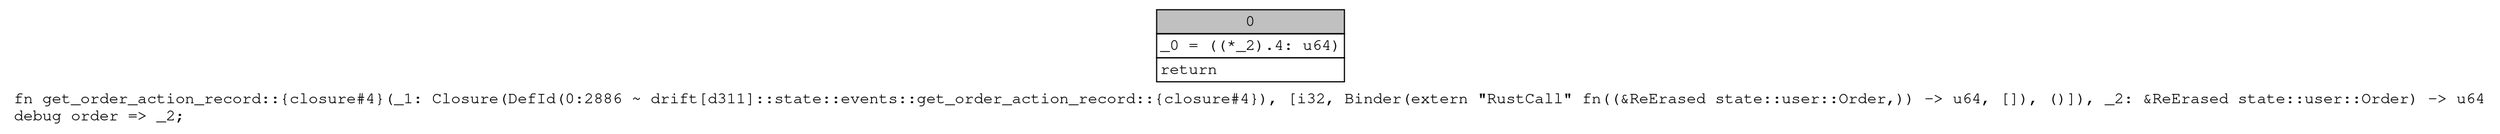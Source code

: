 digraph Mir_0_2886 {
    graph [fontname="Courier, monospace"];
    node [fontname="Courier, monospace"];
    edge [fontname="Courier, monospace"];
    label=<fn get_order_action_record::{closure#4}(_1: Closure(DefId(0:2886 ~ drift[d311]::state::events::get_order_action_record::{closure#4}), [i32, Binder(extern &quot;RustCall&quot; fn((&amp;ReErased state::user::Order,)) -&gt; u64, []), ()]), _2: &amp;ReErased state::user::Order) -&gt; u64<br align="left"/>debug order =&gt; _2;<br align="left"/>>;
    bb0__0_2886 [shape="none", label=<<table border="0" cellborder="1" cellspacing="0"><tr><td bgcolor="gray" align="center" colspan="1">0</td></tr><tr><td align="left" balign="left">_0 = ((*_2).4: u64)<br/></td></tr><tr><td align="left">return</td></tr></table>>];
}

